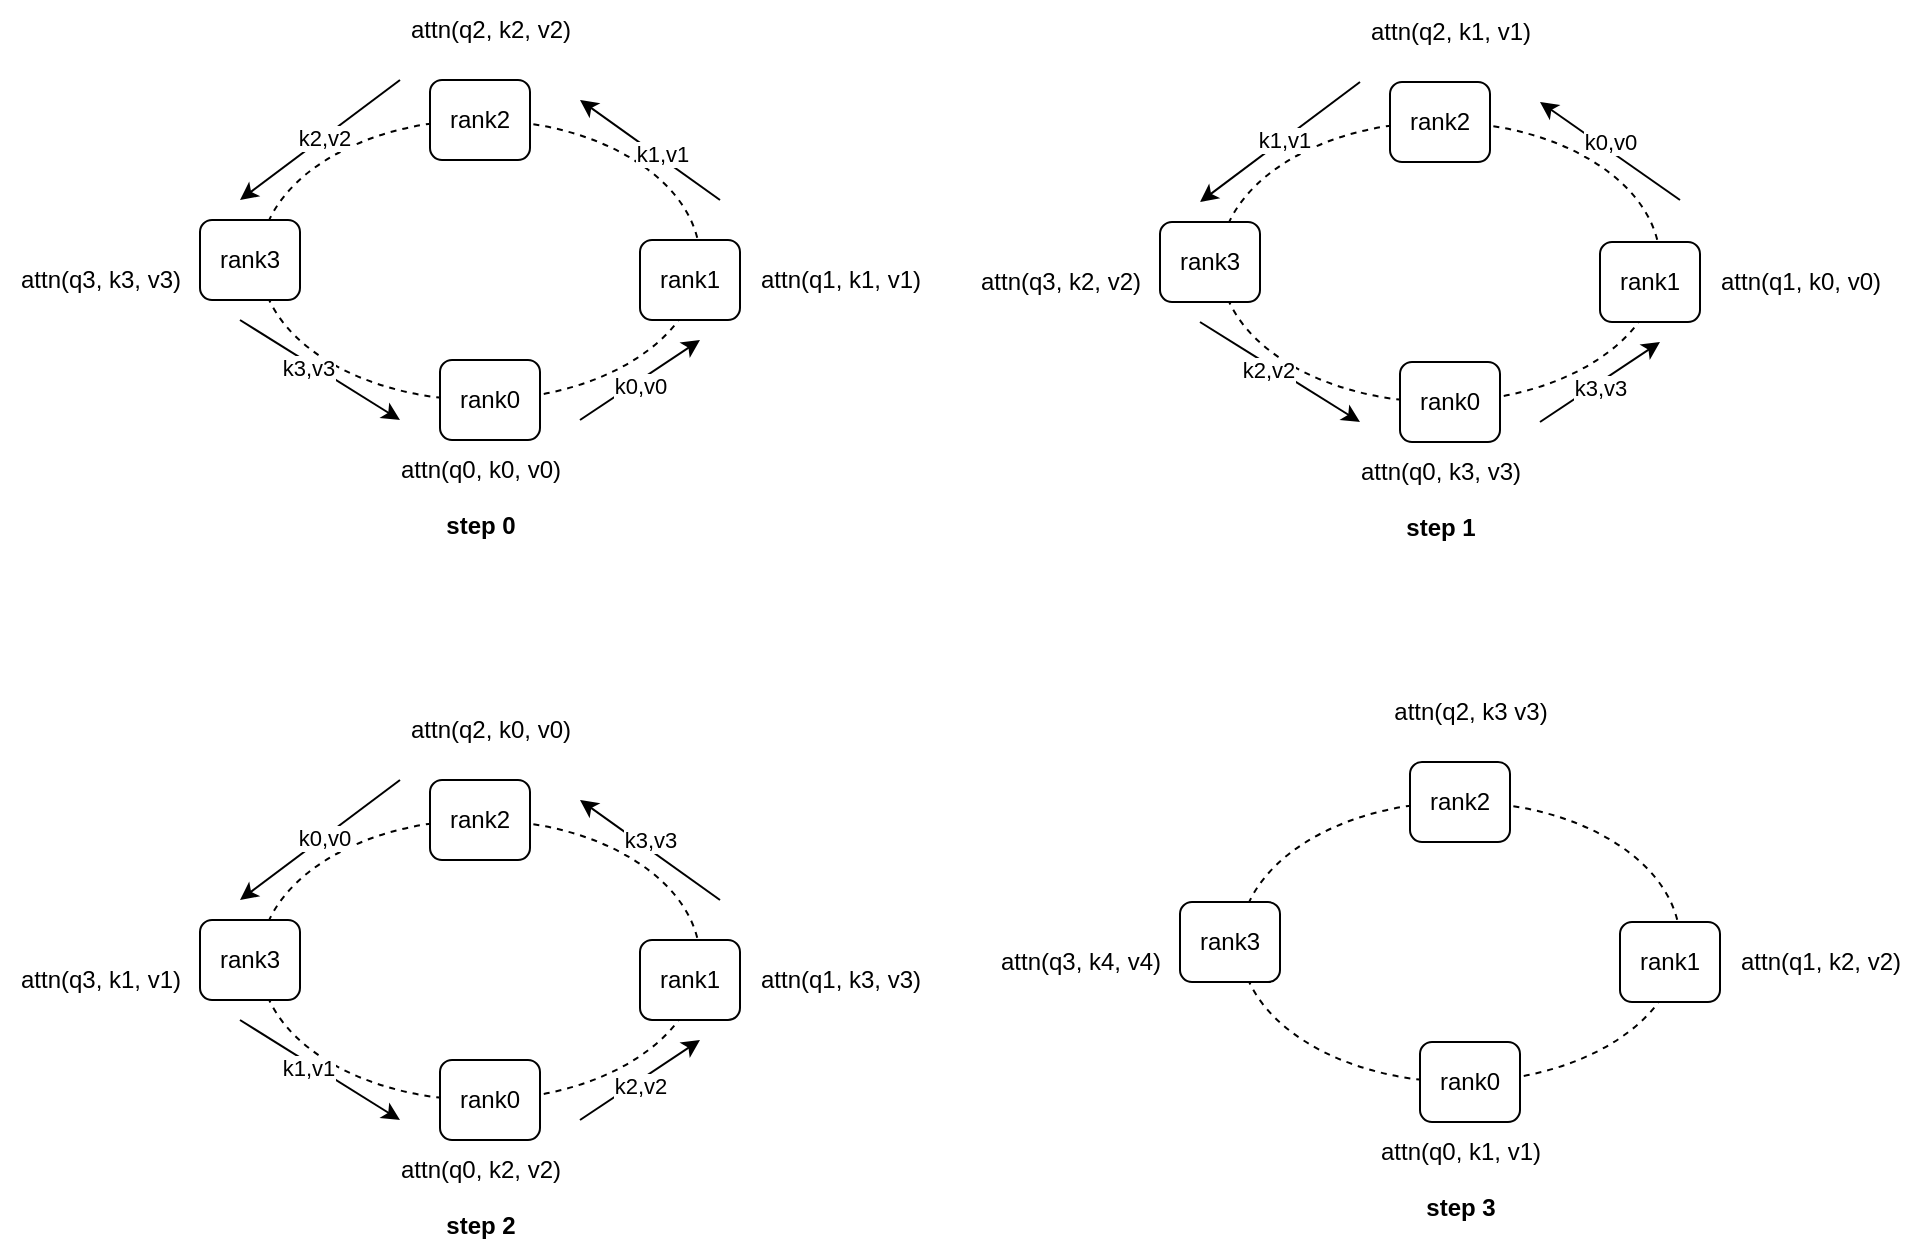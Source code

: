 <mxfile version="28.0.7">
  <diagram name="第 1 页" id="pM68nOWkcnircMMusBXs">
    <mxGraphModel dx="1351" dy="760" grid="1" gridSize="10" guides="1" tooltips="1" connect="1" arrows="1" fold="1" page="1" pageScale="1" pageWidth="1169" pageHeight="827" math="0" shadow="0">
      <root>
        <mxCell id="0" />
        <mxCell id="1" parent="0" />
        <mxCell id="AHDXEtwBrytR3mroLXBc-2" value="" style="ellipse;whiteSpace=wrap;html=1;fillColor=none;dashed=1;" vertex="1" parent="1">
          <mxGeometry x="140" y="100" width="220" height="140" as="geometry" />
        </mxCell>
        <mxCell id="AHDXEtwBrytR3mroLXBc-3" value="rank0" style="rounded=1;whiteSpace=wrap;html=1;" vertex="1" parent="1">
          <mxGeometry x="230" y="220" width="50" height="40" as="geometry" />
        </mxCell>
        <mxCell id="AHDXEtwBrytR3mroLXBc-4" value="rank1" style="rounded=1;whiteSpace=wrap;html=1;" vertex="1" parent="1">
          <mxGeometry x="330" y="160" width="50" height="40" as="geometry" />
        </mxCell>
        <mxCell id="AHDXEtwBrytR3mroLXBc-5" value="rank2" style="rounded=1;whiteSpace=wrap;html=1;" vertex="1" parent="1">
          <mxGeometry x="225" y="80" width="50" height="40" as="geometry" />
        </mxCell>
        <mxCell id="AHDXEtwBrytR3mroLXBc-6" value="rank3" style="rounded=1;whiteSpace=wrap;html=1;" vertex="1" parent="1">
          <mxGeometry x="110" y="150" width="50" height="40" as="geometry" />
        </mxCell>
        <mxCell id="AHDXEtwBrytR3mroLXBc-12" value="" style="endArrow=classic;html=1;rounded=0;" edge="1" parent="1">
          <mxGeometry width="50" height="50" relative="1" as="geometry">
            <mxPoint x="300" y="250" as="sourcePoint" />
            <mxPoint x="360" y="210" as="targetPoint" />
          </mxGeometry>
        </mxCell>
        <mxCell id="AHDXEtwBrytR3mroLXBc-17" value="k0,v0" style="edgeLabel;html=1;align=center;verticalAlign=middle;resizable=0;points=[];" vertex="1" connectable="0" parent="AHDXEtwBrytR3mroLXBc-12">
          <mxGeometry x="-0.063" y="-2" relative="1" as="geometry">
            <mxPoint as="offset" />
          </mxGeometry>
        </mxCell>
        <mxCell id="AHDXEtwBrytR3mroLXBc-13" value="" style="endArrow=classic;html=1;rounded=0;" edge="1" parent="1">
          <mxGeometry width="50" height="50" relative="1" as="geometry">
            <mxPoint x="370" y="140" as="sourcePoint" />
            <mxPoint x="300" y="90" as="targetPoint" />
          </mxGeometry>
        </mxCell>
        <mxCell id="AHDXEtwBrytR3mroLXBc-19" value="k1,v1" style="edgeLabel;html=1;align=center;verticalAlign=middle;resizable=0;points=[];" vertex="1" connectable="0" parent="AHDXEtwBrytR3mroLXBc-13">
          <mxGeometry x="-0.136" y="-1" relative="1" as="geometry">
            <mxPoint y="-1" as="offset" />
          </mxGeometry>
        </mxCell>
        <mxCell id="AHDXEtwBrytR3mroLXBc-14" value="" style="endArrow=classic;html=1;rounded=0;" edge="1" parent="1">
          <mxGeometry width="50" height="50" relative="1" as="geometry">
            <mxPoint x="210" y="80" as="sourcePoint" />
            <mxPoint x="130" y="140" as="targetPoint" />
          </mxGeometry>
        </mxCell>
        <mxCell id="AHDXEtwBrytR3mroLXBc-22" value="k2,v2" style="edgeLabel;html=1;align=center;verticalAlign=middle;resizable=0;points=[];" vertex="1" connectable="0" parent="AHDXEtwBrytR3mroLXBc-14">
          <mxGeometry x="-0.016" y="1" relative="1" as="geometry">
            <mxPoint y="-1" as="offset" />
          </mxGeometry>
        </mxCell>
        <mxCell id="AHDXEtwBrytR3mroLXBc-15" value="" style="endArrow=classic;html=1;rounded=0;" edge="1" parent="1">
          <mxGeometry width="50" height="50" relative="1" as="geometry">
            <mxPoint x="130" y="200" as="sourcePoint" />
            <mxPoint x="210" y="250" as="targetPoint" />
          </mxGeometry>
        </mxCell>
        <mxCell id="AHDXEtwBrytR3mroLXBc-23" value="k3,v3" style="edgeLabel;html=1;align=center;verticalAlign=middle;resizable=0;points=[];" vertex="1" connectable="0" parent="AHDXEtwBrytR3mroLXBc-15">
          <mxGeometry x="-0.127" y="-2" relative="1" as="geometry">
            <mxPoint as="offset" />
          </mxGeometry>
        </mxCell>
        <mxCell id="AHDXEtwBrytR3mroLXBc-16" value="attn(q0, k0, v0)" style="text;html=1;align=center;verticalAlign=middle;resizable=0;points=[];autosize=1;strokeColor=none;fillColor=none;" vertex="1" parent="1">
          <mxGeometry x="200" y="260" width="100" height="30" as="geometry" />
        </mxCell>
        <mxCell id="AHDXEtwBrytR3mroLXBc-18" value="attn(q1, k1, v1)" style="text;html=1;align=center;verticalAlign=middle;resizable=0;points=[];autosize=1;strokeColor=none;fillColor=none;" vertex="1" parent="1">
          <mxGeometry x="380" y="165" width="100" height="30" as="geometry" />
        </mxCell>
        <mxCell id="AHDXEtwBrytR3mroLXBc-20" value="attn(q2, k2, v2)" style="text;html=1;align=center;verticalAlign=middle;resizable=0;points=[];autosize=1;strokeColor=none;fillColor=none;" vertex="1" parent="1">
          <mxGeometry x="205" y="40" width="100" height="30" as="geometry" />
        </mxCell>
        <mxCell id="AHDXEtwBrytR3mroLXBc-21" value="attn(q3, k3, v3)" style="text;html=1;align=center;verticalAlign=middle;resizable=0;points=[];autosize=1;strokeColor=none;fillColor=none;" vertex="1" parent="1">
          <mxGeometry x="10" y="165" width="100" height="30" as="geometry" />
        </mxCell>
        <mxCell id="AHDXEtwBrytR3mroLXBc-24" value="&lt;b&gt;step 0&lt;/b&gt;" style="text;html=1;align=center;verticalAlign=middle;resizable=0;points=[];autosize=1;strokeColor=none;fillColor=none;" vertex="1" parent="1">
          <mxGeometry x="220" y="288" width="60" height="30" as="geometry" />
        </mxCell>
        <mxCell id="AHDXEtwBrytR3mroLXBc-25" value="" style="ellipse;whiteSpace=wrap;html=1;fillColor=none;dashed=1;" vertex="1" parent="1">
          <mxGeometry x="620" y="101" width="220" height="140" as="geometry" />
        </mxCell>
        <mxCell id="AHDXEtwBrytR3mroLXBc-26" value="rank0" style="rounded=1;whiteSpace=wrap;html=1;" vertex="1" parent="1">
          <mxGeometry x="710" y="221" width="50" height="40" as="geometry" />
        </mxCell>
        <mxCell id="AHDXEtwBrytR3mroLXBc-27" value="rank1" style="rounded=1;whiteSpace=wrap;html=1;" vertex="1" parent="1">
          <mxGeometry x="810" y="161" width="50" height="40" as="geometry" />
        </mxCell>
        <mxCell id="AHDXEtwBrytR3mroLXBc-28" value="rank2" style="rounded=1;whiteSpace=wrap;html=1;" vertex="1" parent="1">
          <mxGeometry x="705" y="81" width="50" height="40" as="geometry" />
        </mxCell>
        <mxCell id="AHDXEtwBrytR3mroLXBc-29" value="rank3" style="rounded=1;whiteSpace=wrap;html=1;" vertex="1" parent="1">
          <mxGeometry x="590" y="151" width="50" height="40" as="geometry" />
        </mxCell>
        <mxCell id="AHDXEtwBrytR3mroLXBc-30" value="" style="endArrow=classic;html=1;rounded=0;" edge="1" parent="1">
          <mxGeometry width="50" height="50" relative="1" as="geometry">
            <mxPoint x="780" y="251" as="sourcePoint" />
            <mxPoint x="840" y="211" as="targetPoint" />
          </mxGeometry>
        </mxCell>
        <mxCell id="AHDXEtwBrytR3mroLXBc-31" value="k3,v3" style="edgeLabel;html=1;align=center;verticalAlign=middle;resizable=0;points=[];" vertex="1" connectable="0" parent="AHDXEtwBrytR3mroLXBc-30">
          <mxGeometry x="-0.063" y="-2" relative="1" as="geometry">
            <mxPoint as="offset" />
          </mxGeometry>
        </mxCell>
        <mxCell id="AHDXEtwBrytR3mroLXBc-32" value="" style="endArrow=classic;html=1;rounded=0;" edge="1" parent="1">
          <mxGeometry width="50" height="50" relative="1" as="geometry">
            <mxPoint x="850" y="140" as="sourcePoint" />
            <mxPoint x="780" y="91" as="targetPoint" />
          </mxGeometry>
        </mxCell>
        <mxCell id="AHDXEtwBrytR3mroLXBc-43" value="k0,v0" style="edgeLabel;html=1;align=center;verticalAlign=middle;resizable=0;points=[];" vertex="1" connectable="0" parent="AHDXEtwBrytR3mroLXBc-32">
          <mxGeometry x="0.067" y="-4" relative="1" as="geometry">
            <mxPoint as="offset" />
          </mxGeometry>
        </mxCell>
        <mxCell id="AHDXEtwBrytR3mroLXBc-34" value="" style="endArrow=classic;html=1;rounded=0;" edge="1" parent="1">
          <mxGeometry width="50" height="50" relative="1" as="geometry">
            <mxPoint x="690" y="81" as="sourcePoint" />
            <mxPoint x="610" y="141" as="targetPoint" />
          </mxGeometry>
        </mxCell>
        <mxCell id="AHDXEtwBrytR3mroLXBc-35" value="k1,v1" style="edgeLabel;html=1;align=center;verticalAlign=middle;resizable=0;points=[];" vertex="1" connectable="0" parent="AHDXEtwBrytR3mroLXBc-34">
          <mxGeometry x="-0.016" y="1" relative="1" as="geometry">
            <mxPoint y="-1" as="offset" />
          </mxGeometry>
        </mxCell>
        <mxCell id="AHDXEtwBrytR3mroLXBc-36" value="" style="endArrow=classic;html=1;rounded=0;" edge="1" parent="1">
          <mxGeometry width="50" height="50" relative="1" as="geometry">
            <mxPoint x="610" y="201" as="sourcePoint" />
            <mxPoint x="690" y="251" as="targetPoint" />
          </mxGeometry>
        </mxCell>
        <mxCell id="AHDXEtwBrytR3mroLXBc-37" value="k2,v2" style="edgeLabel;html=1;align=center;verticalAlign=middle;resizable=0;points=[];" vertex="1" connectable="0" parent="AHDXEtwBrytR3mroLXBc-36">
          <mxGeometry x="-0.127" y="-2" relative="1" as="geometry">
            <mxPoint as="offset" />
          </mxGeometry>
        </mxCell>
        <mxCell id="AHDXEtwBrytR3mroLXBc-38" value="attn(q0, k3, v3)" style="text;html=1;align=center;verticalAlign=middle;resizable=0;points=[];autosize=1;strokeColor=none;fillColor=none;" vertex="1" parent="1">
          <mxGeometry x="680" y="261" width="100" height="30" as="geometry" />
        </mxCell>
        <mxCell id="AHDXEtwBrytR3mroLXBc-39" value="attn(q1, k0, v0)" style="text;html=1;align=center;verticalAlign=middle;resizable=0;points=[];autosize=1;strokeColor=none;fillColor=none;" vertex="1" parent="1">
          <mxGeometry x="860" y="166" width="100" height="30" as="geometry" />
        </mxCell>
        <mxCell id="AHDXEtwBrytR3mroLXBc-40" value="attn(q2, k1, v1)" style="text;html=1;align=center;verticalAlign=middle;resizable=0;points=[];autosize=1;strokeColor=none;fillColor=none;" vertex="1" parent="1">
          <mxGeometry x="685" y="41" width="100" height="30" as="geometry" />
        </mxCell>
        <mxCell id="AHDXEtwBrytR3mroLXBc-41" value="attn(q3, k2, v2)" style="text;html=1;align=center;verticalAlign=middle;resizable=0;points=[];autosize=1;strokeColor=none;fillColor=none;" vertex="1" parent="1">
          <mxGeometry x="490" y="166" width="100" height="30" as="geometry" />
        </mxCell>
        <mxCell id="AHDXEtwBrytR3mroLXBc-42" value="&lt;b&gt;step 1&lt;/b&gt;" style="text;html=1;align=center;verticalAlign=middle;resizable=0;points=[];autosize=1;strokeColor=none;fillColor=none;" vertex="1" parent="1">
          <mxGeometry x="700" y="289" width="60" height="30" as="geometry" />
        </mxCell>
        <mxCell id="AHDXEtwBrytR3mroLXBc-44" value="" style="ellipse;whiteSpace=wrap;html=1;fillColor=none;dashed=1;" vertex="1" parent="1">
          <mxGeometry x="140" y="450" width="220" height="140" as="geometry" />
        </mxCell>
        <mxCell id="AHDXEtwBrytR3mroLXBc-45" value="rank0" style="rounded=1;whiteSpace=wrap;html=1;" vertex="1" parent="1">
          <mxGeometry x="230" y="570" width="50" height="40" as="geometry" />
        </mxCell>
        <mxCell id="AHDXEtwBrytR3mroLXBc-46" value="rank1" style="rounded=1;whiteSpace=wrap;html=1;" vertex="1" parent="1">
          <mxGeometry x="330" y="510" width="50" height="40" as="geometry" />
        </mxCell>
        <mxCell id="AHDXEtwBrytR3mroLXBc-47" value="rank2" style="rounded=1;whiteSpace=wrap;html=1;" vertex="1" parent="1">
          <mxGeometry x="225" y="430" width="50" height="40" as="geometry" />
        </mxCell>
        <mxCell id="AHDXEtwBrytR3mroLXBc-48" value="rank3" style="rounded=1;whiteSpace=wrap;html=1;" vertex="1" parent="1">
          <mxGeometry x="110" y="500" width="50" height="40" as="geometry" />
        </mxCell>
        <mxCell id="AHDXEtwBrytR3mroLXBc-49" value="" style="endArrow=classic;html=1;rounded=0;" edge="1" parent="1">
          <mxGeometry width="50" height="50" relative="1" as="geometry">
            <mxPoint x="300" y="600" as="sourcePoint" />
            <mxPoint x="360" y="560" as="targetPoint" />
          </mxGeometry>
        </mxCell>
        <mxCell id="AHDXEtwBrytR3mroLXBc-50" value="k2,v2" style="edgeLabel;html=1;align=center;verticalAlign=middle;resizable=0;points=[];" vertex="1" connectable="0" parent="AHDXEtwBrytR3mroLXBc-49">
          <mxGeometry x="-0.063" y="-2" relative="1" as="geometry">
            <mxPoint as="offset" />
          </mxGeometry>
        </mxCell>
        <mxCell id="AHDXEtwBrytR3mroLXBc-51" value="" style="endArrow=classic;html=1;rounded=0;" edge="1" parent="1">
          <mxGeometry width="50" height="50" relative="1" as="geometry">
            <mxPoint x="370" y="490" as="sourcePoint" />
            <mxPoint x="300" y="440" as="targetPoint" />
          </mxGeometry>
        </mxCell>
        <mxCell id="AHDXEtwBrytR3mroLXBc-53" value="k3,v3" style="edgeLabel;html=1;align=center;verticalAlign=middle;resizable=0;points=[];" vertex="1" connectable="0" parent="AHDXEtwBrytR3mroLXBc-51">
          <mxGeometry x="0.067" y="-4" relative="1" as="geometry">
            <mxPoint as="offset" />
          </mxGeometry>
        </mxCell>
        <mxCell id="AHDXEtwBrytR3mroLXBc-54" value="" style="endArrow=classic;html=1;rounded=0;" edge="1" parent="1">
          <mxGeometry width="50" height="50" relative="1" as="geometry">
            <mxPoint x="210" y="430" as="sourcePoint" />
            <mxPoint x="130" y="490" as="targetPoint" />
          </mxGeometry>
        </mxCell>
        <mxCell id="AHDXEtwBrytR3mroLXBc-55" value="k0,v0" style="edgeLabel;html=1;align=center;verticalAlign=middle;resizable=0;points=[];" vertex="1" connectable="0" parent="AHDXEtwBrytR3mroLXBc-54">
          <mxGeometry x="-0.016" y="1" relative="1" as="geometry">
            <mxPoint y="-1" as="offset" />
          </mxGeometry>
        </mxCell>
        <mxCell id="AHDXEtwBrytR3mroLXBc-56" value="" style="endArrow=classic;html=1;rounded=0;" edge="1" parent="1">
          <mxGeometry width="50" height="50" relative="1" as="geometry">
            <mxPoint x="130" y="550" as="sourcePoint" />
            <mxPoint x="210" y="600" as="targetPoint" />
          </mxGeometry>
        </mxCell>
        <mxCell id="AHDXEtwBrytR3mroLXBc-57" value="k1,v1" style="edgeLabel;html=1;align=center;verticalAlign=middle;resizable=0;points=[];" vertex="1" connectable="0" parent="AHDXEtwBrytR3mroLXBc-56">
          <mxGeometry x="-0.127" y="-2" relative="1" as="geometry">
            <mxPoint as="offset" />
          </mxGeometry>
        </mxCell>
        <mxCell id="AHDXEtwBrytR3mroLXBc-58" value="attn(q0, k2, v2)" style="text;html=1;align=center;verticalAlign=middle;resizable=0;points=[];autosize=1;strokeColor=none;fillColor=none;" vertex="1" parent="1">
          <mxGeometry x="200" y="610" width="100" height="30" as="geometry" />
        </mxCell>
        <mxCell id="AHDXEtwBrytR3mroLXBc-59" value="attn(q1, k3, v3)" style="text;html=1;align=center;verticalAlign=middle;resizable=0;points=[];autosize=1;strokeColor=none;fillColor=none;" vertex="1" parent="1">
          <mxGeometry x="380" y="515" width="100" height="30" as="geometry" />
        </mxCell>
        <mxCell id="AHDXEtwBrytR3mroLXBc-60" value="attn(q2, k0, v0)" style="text;html=1;align=center;verticalAlign=middle;resizable=0;points=[];autosize=1;strokeColor=none;fillColor=none;" vertex="1" parent="1">
          <mxGeometry x="205" y="390" width="100" height="30" as="geometry" />
        </mxCell>
        <mxCell id="AHDXEtwBrytR3mroLXBc-61" value="attn(q3, k1, v1)" style="text;html=1;align=center;verticalAlign=middle;resizable=0;points=[];autosize=1;strokeColor=none;fillColor=none;" vertex="1" parent="1">
          <mxGeometry x="10" y="515" width="100" height="30" as="geometry" />
        </mxCell>
        <mxCell id="AHDXEtwBrytR3mroLXBc-62" value="&lt;b&gt;step 2&lt;/b&gt;" style="text;html=1;align=center;verticalAlign=middle;resizable=0;points=[];autosize=1;strokeColor=none;fillColor=none;" vertex="1" parent="1">
          <mxGeometry x="220" y="638" width="60" height="30" as="geometry" />
        </mxCell>
        <mxCell id="AHDXEtwBrytR3mroLXBc-63" value="" style="ellipse;whiteSpace=wrap;html=1;fillColor=none;dashed=1;" vertex="1" parent="1">
          <mxGeometry x="630" y="441" width="220" height="140" as="geometry" />
        </mxCell>
        <mxCell id="AHDXEtwBrytR3mroLXBc-64" value="rank0" style="rounded=1;whiteSpace=wrap;html=1;" vertex="1" parent="1">
          <mxGeometry x="720" y="561" width="50" height="40" as="geometry" />
        </mxCell>
        <mxCell id="AHDXEtwBrytR3mroLXBc-65" value="rank1" style="rounded=1;whiteSpace=wrap;html=1;" vertex="1" parent="1">
          <mxGeometry x="820" y="501" width="50" height="40" as="geometry" />
        </mxCell>
        <mxCell id="AHDXEtwBrytR3mroLXBc-66" value="rank2" style="rounded=1;whiteSpace=wrap;html=1;" vertex="1" parent="1">
          <mxGeometry x="715" y="421" width="50" height="40" as="geometry" />
        </mxCell>
        <mxCell id="AHDXEtwBrytR3mroLXBc-67" value="rank3" style="rounded=1;whiteSpace=wrap;html=1;" vertex="1" parent="1">
          <mxGeometry x="600" y="491" width="50" height="40" as="geometry" />
        </mxCell>
        <mxCell id="AHDXEtwBrytR3mroLXBc-76" value="attn(q0, k1, v1)" style="text;html=1;align=center;verticalAlign=middle;resizable=0;points=[];autosize=1;strokeColor=none;fillColor=none;" vertex="1" parent="1">
          <mxGeometry x="690" y="601" width="100" height="30" as="geometry" />
        </mxCell>
        <mxCell id="AHDXEtwBrytR3mroLXBc-77" value="attn(q1, k2, v2)" style="text;html=1;align=center;verticalAlign=middle;resizable=0;points=[];autosize=1;strokeColor=none;fillColor=none;" vertex="1" parent="1">
          <mxGeometry x="870" y="506" width="100" height="30" as="geometry" />
        </mxCell>
        <mxCell id="AHDXEtwBrytR3mroLXBc-78" value="attn(q2, k3 v3)" style="text;html=1;align=center;verticalAlign=middle;resizable=0;points=[];autosize=1;strokeColor=none;fillColor=none;" vertex="1" parent="1">
          <mxGeometry x="695" y="381" width="100" height="30" as="geometry" />
        </mxCell>
        <mxCell id="AHDXEtwBrytR3mroLXBc-79" value="attn(q3, k4, v4)" style="text;html=1;align=center;verticalAlign=middle;resizable=0;points=[];autosize=1;strokeColor=none;fillColor=none;" vertex="1" parent="1">
          <mxGeometry x="500" y="506" width="100" height="30" as="geometry" />
        </mxCell>
        <mxCell id="AHDXEtwBrytR3mroLXBc-80" value="&lt;b&gt;step 3&lt;/b&gt;" style="text;html=1;align=center;verticalAlign=middle;resizable=0;points=[];autosize=1;strokeColor=none;fillColor=none;" vertex="1" parent="1">
          <mxGeometry x="710" y="629" width="60" height="30" as="geometry" />
        </mxCell>
      </root>
    </mxGraphModel>
  </diagram>
</mxfile>
